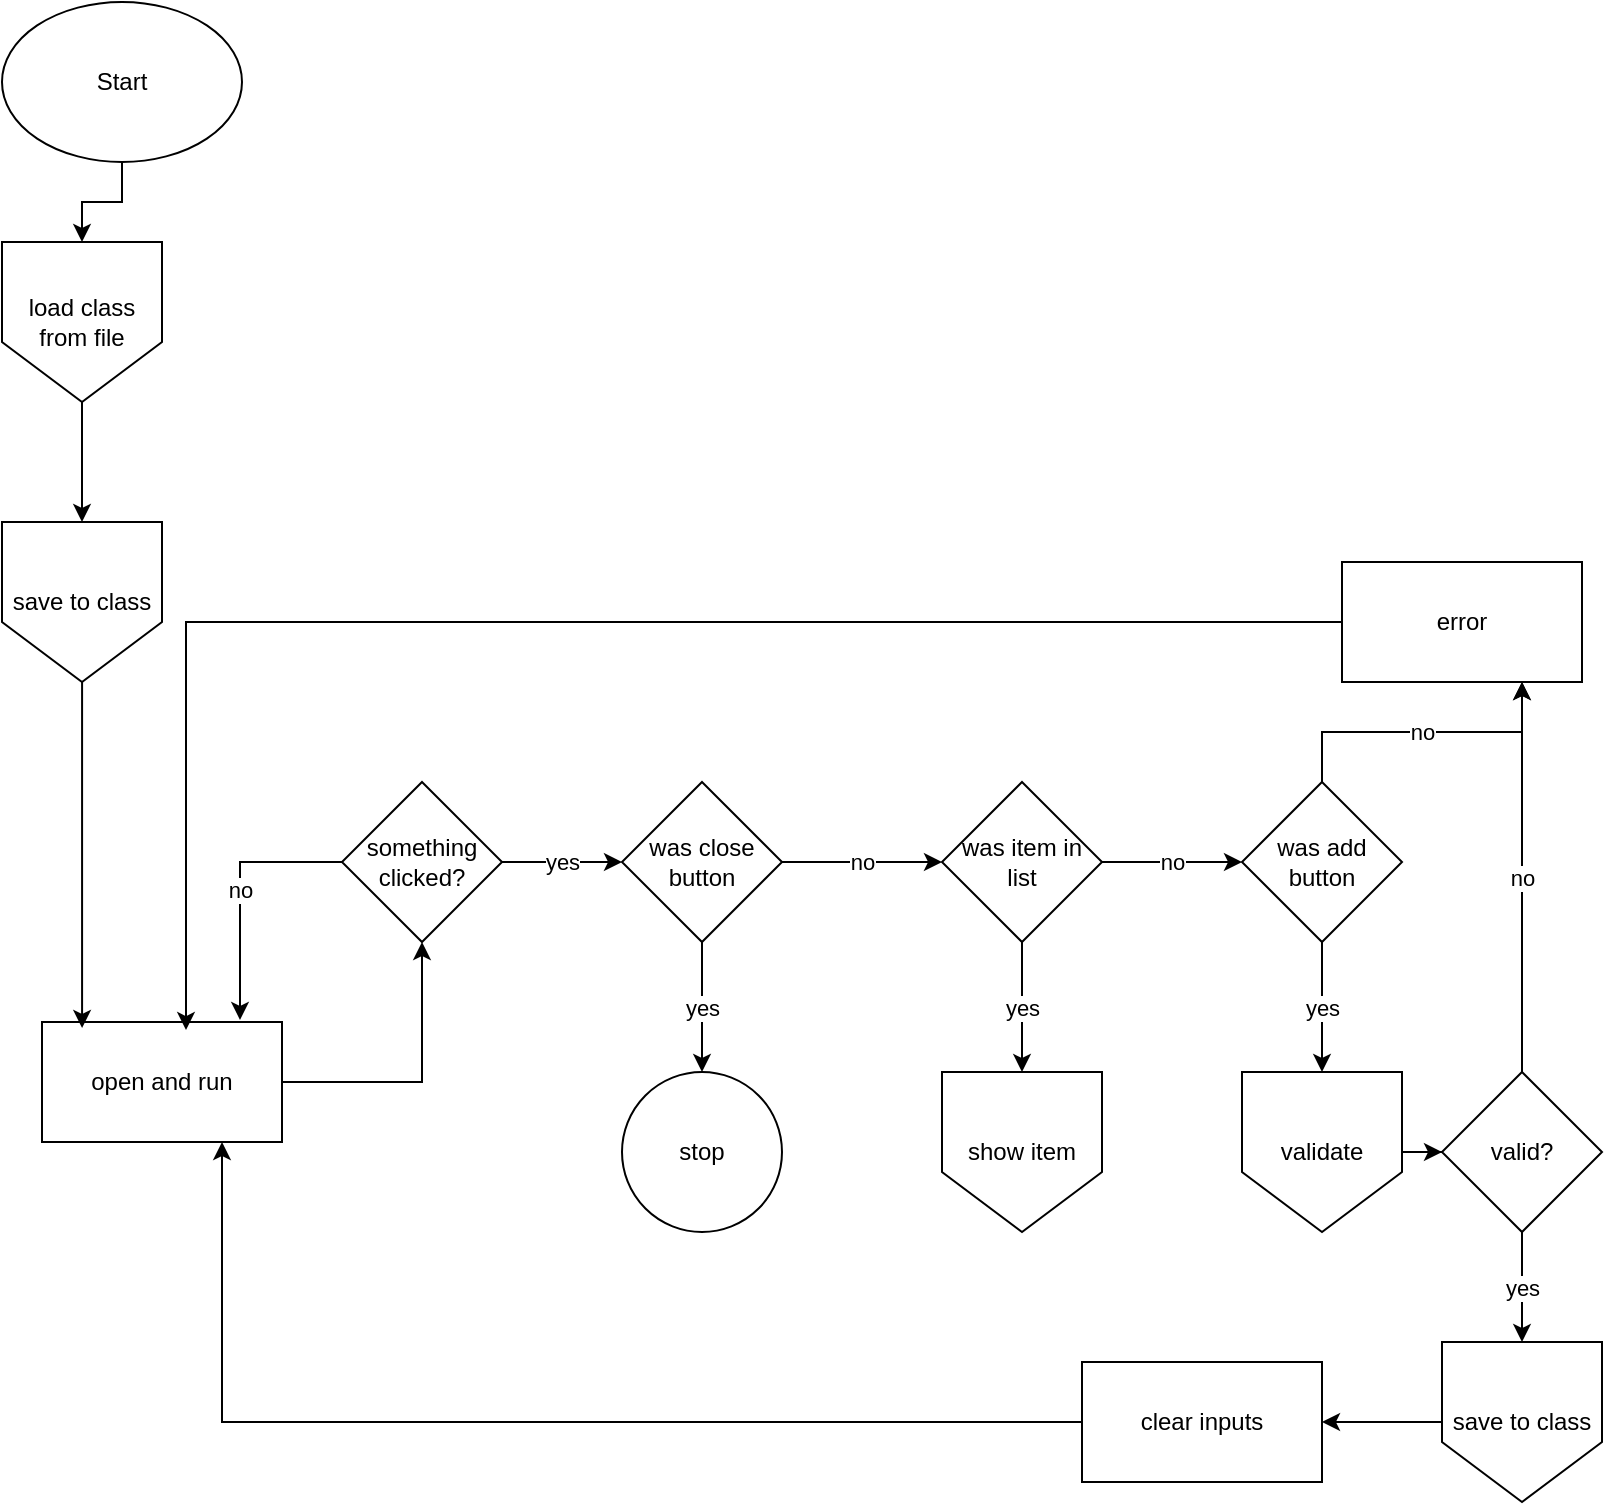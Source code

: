<mxfile version="27.0.2">
  <diagram name="UI" id="n6Wm4xatbLt7hEbNFKrT">
    <mxGraphModel dx="1412" dy="835" grid="1" gridSize="10" guides="1" tooltips="1" connect="1" arrows="1" fold="1" page="1" pageScale="1" pageWidth="827" pageHeight="1169" math="0" shadow="0">
      <root>
        <mxCell id="0" />
        <mxCell id="1" parent="0" />
        <mxCell id="B7CaAKGS244gTqRFP_1R-26" style="edgeStyle=orthogonalEdgeStyle;rounded=0;orthogonalLoop=1;jettySize=auto;html=1;entryX=0.5;entryY=0;entryDx=0;entryDy=0;" edge="1" parent="1" source="Y77Rjj0uk_8qPPd0dGQJ-2" target="kZCumKLu32Ii8R4TfgAC-2">
          <mxGeometry relative="1" as="geometry" />
        </mxCell>
        <mxCell id="Y77Rjj0uk_8qPPd0dGQJ-2" value="Start" style="ellipse;whiteSpace=wrap;html=1;" parent="1" vertex="1">
          <mxGeometry width="120" height="80" as="geometry" />
        </mxCell>
        <mxCell id="B7CaAKGS244gTqRFP_1R-6" value="" style="edgeStyle=orthogonalEdgeStyle;rounded=0;orthogonalLoop=1;jettySize=auto;html=1;" edge="1" parent="1" source="kZCumKLu32Ii8R4TfgAC-2" target="kZCumKLu32Ii8R4TfgAC-4">
          <mxGeometry relative="1" as="geometry" />
        </mxCell>
        <mxCell id="kZCumKLu32Ii8R4TfgAC-2" value="load class from file" style="shape=offPageConnector;whiteSpace=wrap;html=1;" parent="1" vertex="1">
          <mxGeometry y="120" width="80" height="80" as="geometry" />
        </mxCell>
        <mxCell id="kZCumKLu32Ii8R4TfgAC-4" value="save to class" style="shape=offPageConnector;whiteSpace=wrap;html=1;" parent="1" vertex="1">
          <mxGeometry y="260" width="80" height="80" as="geometry" />
        </mxCell>
        <mxCell id="B7CaAKGS244gTqRFP_1R-2" style="edgeStyle=orthogonalEdgeStyle;rounded=0;orthogonalLoop=1;jettySize=auto;html=1;entryX=0.5;entryY=1;entryDx=0;entryDy=0;" edge="1" parent="1" source="kZCumKLu32Ii8R4TfgAC-6" target="kZCumKLu32Ii8R4TfgAC-38">
          <mxGeometry relative="1" as="geometry" />
        </mxCell>
        <mxCell id="kZCumKLu32Ii8R4TfgAC-6" value="open and run" style="rounded=0;whiteSpace=wrap;html=1;" parent="1" vertex="1">
          <mxGeometry x="20" y="510" width="120" height="60" as="geometry" />
        </mxCell>
        <mxCell id="B7CaAKGS244gTqRFP_1R-11" value="no" style="edgeStyle=orthogonalEdgeStyle;rounded=0;orthogonalLoop=1;jettySize=auto;html=1;" edge="1" parent="1" source="kZCumKLu32Ii8R4TfgAC-35" target="kZCumKLu32Ii8R4TfgAC-47">
          <mxGeometry relative="1" as="geometry" />
        </mxCell>
        <mxCell id="B7CaAKGS244gTqRFP_1R-13" value="yes" style="edgeStyle=orthogonalEdgeStyle;rounded=0;orthogonalLoop=1;jettySize=auto;html=1;" edge="1" parent="1" source="kZCumKLu32Ii8R4TfgAC-35" target="kZCumKLu32Ii8R4TfgAC-39">
          <mxGeometry relative="1" as="geometry" />
        </mxCell>
        <mxCell id="kZCumKLu32Ii8R4TfgAC-35" value="was close button" style="rhombus;whiteSpace=wrap;html=1;" parent="1" vertex="1">
          <mxGeometry x="310" y="390" width="80" height="80" as="geometry" />
        </mxCell>
        <mxCell id="B7CaAKGS244gTqRFP_1R-10" value="yes" style="edgeStyle=orthogonalEdgeStyle;rounded=0;orthogonalLoop=1;jettySize=auto;html=1;" edge="1" parent="1" source="kZCumKLu32Ii8R4TfgAC-38" target="kZCumKLu32Ii8R4TfgAC-35">
          <mxGeometry relative="1" as="geometry" />
        </mxCell>
        <mxCell id="kZCumKLu32Ii8R4TfgAC-38" value="something clicked?" style="rhombus;whiteSpace=wrap;html=1;" parent="1" vertex="1">
          <mxGeometry x="170" y="390" width="80" height="80" as="geometry" />
        </mxCell>
        <mxCell id="kZCumKLu32Ii8R4TfgAC-39" value="stop" style="ellipse;whiteSpace=wrap;html=1;aspect=fixed;" parent="1" vertex="1">
          <mxGeometry x="310" y="535" width="80" height="80" as="geometry" />
        </mxCell>
        <mxCell id="B7CaAKGS244gTqRFP_1R-12" value="no" style="edgeStyle=orthogonalEdgeStyle;rounded=0;orthogonalLoop=1;jettySize=auto;html=1;" edge="1" parent="1" source="kZCumKLu32Ii8R4TfgAC-47" target="kZCumKLu32Ii8R4TfgAC-53">
          <mxGeometry relative="1" as="geometry" />
        </mxCell>
        <mxCell id="B7CaAKGS244gTqRFP_1R-15" value="yes" style="edgeStyle=orthogonalEdgeStyle;rounded=0;orthogonalLoop=1;jettySize=auto;html=1;" edge="1" parent="1" source="kZCumKLu32Ii8R4TfgAC-47" target="B7CaAKGS244gTqRFP_1R-14">
          <mxGeometry relative="1" as="geometry" />
        </mxCell>
        <mxCell id="kZCumKLu32Ii8R4TfgAC-47" value="was item in list" style="rhombus;whiteSpace=wrap;html=1;" parent="1" vertex="1">
          <mxGeometry x="470" y="390" width="80" height="80" as="geometry" />
        </mxCell>
        <mxCell id="B7CaAKGS244gTqRFP_1R-21" value="yes" style="edgeStyle=orthogonalEdgeStyle;rounded=0;orthogonalLoop=1;jettySize=auto;html=1;" edge="1" parent="1" source="kZCumKLu32Ii8R4TfgAC-53" target="kZCumKLu32Ii8R4TfgAC-55">
          <mxGeometry relative="1" as="geometry" />
        </mxCell>
        <mxCell id="B7CaAKGS244gTqRFP_1R-24" value="no" style="edgeStyle=orthogonalEdgeStyle;rounded=0;orthogonalLoop=1;jettySize=auto;html=1;entryX=0.75;entryY=1;entryDx=0;entryDy=0;" edge="1" parent="1" source="kZCumKLu32Ii8R4TfgAC-53" target="kZCumKLu32Ii8R4TfgAC-63">
          <mxGeometry relative="1" as="geometry" />
        </mxCell>
        <mxCell id="kZCumKLu32Ii8R4TfgAC-53" value="was add button" style="rhombus;whiteSpace=wrap;html=1;" parent="1" vertex="1">
          <mxGeometry x="620" y="390" width="80" height="80" as="geometry" />
        </mxCell>
        <mxCell id="B7CaAKGS244gTqRFP_1R-22" value="" style="edgeStyle=orthogonalEdgeStyle;rounded=0;orthogonalLoop=1;jettySize=auto;html=1;" edge="1" parent="1" source="kZCumKLu32Ii8R4TfgAC-55" target="kZCumKLu32Ii8R4TfgAC-56">
          <mxGeometry relative="1" as="geometry" />
        </mxCell>
        <mxCell id="kZCumKLu32Ii8R4TfgAC-55" value="validate" style="shape=offPageConnector;whiteSpace=wrap;html=1;" parent="1" vertex="1">
          <mxGeometry x="620" y="535" width="80" height="80" as="geometry" />
        </mxCell>
        <mxCell id="B7CaAKGS244gTqRFP_1R-23" value="no" style="edgeStyle=orthogonalEdgeStyle;rounded=0;orthogonalLoop=1;jettySize=auto;html=1;" edge="1" parent="1" source="kZCumKLu32Ii8R4TfgAC-56" target="kZCumKLu32Ii8R4TfgAC-63">
          <mxGeometry relative="1" as="geometry">
            <Array as="points">
              <mxPoint x="760" y="310" />
            </Array>
          </mxGeometry>
        </mxCell>
        <mxCell id="B7CaAKGS244gTqRFP_1R-30" value="yes" style="edgeStyle=orthogonalEdgeStyle;rounded=0;orthogonalLoop=1;jettySize=auto;html=1;" edge="1" parent="1" source="kZCumKLu32Ii8R4TfgAC-56" target="kZCumKLu32Ii8R4TfgAC-59">
          <mxGeometry relative="1" as="geometry" />
        </mxCell>
        <mxCell id="kZCumKLu32Ii8R4TfgAC-56" value="valid?" style="rhombus;whiteSpace=wrap;html=1;" parent="1" vertex="1">
          <mxGeometry x="720" y="535" width="80" height="80" as="geometry" />
        </mxCell>
        <mxCell id="B7CaAKGS244gTqRFP_1R-31" value="" style="edgeStyle=orthogonalEdgeStyle;rounded=0;orthogonalLoop=1;jettySize=auto;html=1;" edge="1" parent="1" source="kZCumKLu32Ii8R4TfgAC-59" target="kZCumKLu32Ii8R4TfgAC-61">
          <mxGeometry relative="1" as="geometry" />
        </mxCell>
        <mxCell id="kZCumKLu32Ii8R4TfgAC-59" value="save to class" style="shape=offPageConnector;whiteSpace=wrap;html=1;" parent="1" vertex="1">
          <mxGeometry x="720" y="670" width="80" height="80" as="geometry" />
        </mxCell>
        <mxCell id="B7CaAKGS244gTqRFP_1R-32" style="edgeStyle=orthogonalEdgeStyle;rounded=0;orthogonalLoop=1;jettySize=auto;html=1;entryX=0.75;entryY=1;entryDx=0;entryDy=0;" edge="1" parent="1" source="kZCumKLu32Ii8R4TfgAC-61" target="kZCumKLu32Ii8R4TfgAC-6">
          <mxGeometry relative="1" as="geometry" />
        </mxCell>
        <mxCell id="kZCumKLu32Ii8R4TfgAC-61" value="clear inputs" style="rounded=0;whiteSpace=wrap;html=1;" parent="1" vertex="1">
          <mxGeometry x="540" y="680" width="120" height="60" as="geometry" />
        </mxCell>
        <mxCell id="kZCumKLu32Ii8R4TfgAC-63" value="error" style="rounded=0;whiteSpace=wrap;html=1;" parent="1" vertex="1">
          <mxGeometry x="670" y="280" width="120" height="60" as="geometry" />
        </mxCell>
        <mxCell id="B7CaAKGS244gTqRFP_1R-4" value="no" style="edgeStyle=orthogonalEdgeStyle;rounded=0;orthogonalLoop=1;jettySize=auto;html=1;entryX=0.825;entryY=-0.017;entryDx=0;entryDy=0;entryPerimeter=0;" edge="1" parent="1" source="kZCumKLu32Ii8R4TfgAC-38" target="kZCumKLu32Ii8R4TfgAC-6">
          <mxGeometry relative="1" as="geometry" />
        </mxCell>
        <mxCell id="B7CaAKGS244gTqRFP_1R-14" value="show item" style="shape=offPageConnector;whiteSpace=wrap;html=1;" vertex="1" parent="1">
          <mxGeometry x="470" y="535" width="80" height="80" as="geometry" />
        </mxCell>
        <mxCell id="B7CaAKGS244gTqRFP_1R-28" style="edgeStyle=orthogonalEdgeStyle;rounded=0;orthogonalLoop=1;jettySize=auto;html=1;entryX=0.167;entryY=0.05;entryDx=0;entryDy=0;entryPerimeter=0;" edge="1" parent="1" source="kZCumKLu32Ii8R4TfgAC-4" target="kZCumKLu32Ii8R4TfgAC-6">
          <mxGeometry relative="1" as="geometry" />
        </mxCell>
        <mxCell id="B7CaAKGS244gTqRFP_1R-29" style="edgeStyle=orthogonalEdgeStyle;rounded=0;orthogonalLoop=1;jettySize=auto;html=1;entryX=0.6;entryY=0.067;entryDx=0;entryDy=0;entryPerimeter=0;" edge="1" parent="1" source="kZCumKLu32Ii8R4TfgAC-63" target="kZCumKLu32Ii8R4TfgAC-6">
          <mxGeometry relative="1" as="geometry">
            <Array as="points">
              <mxPoint x="92" y="310" />
            </Array>
          </mxGeometry>
        </mxCell>
      </root>
    </mxGraphModel>
  </diagram>
</mxfile>
